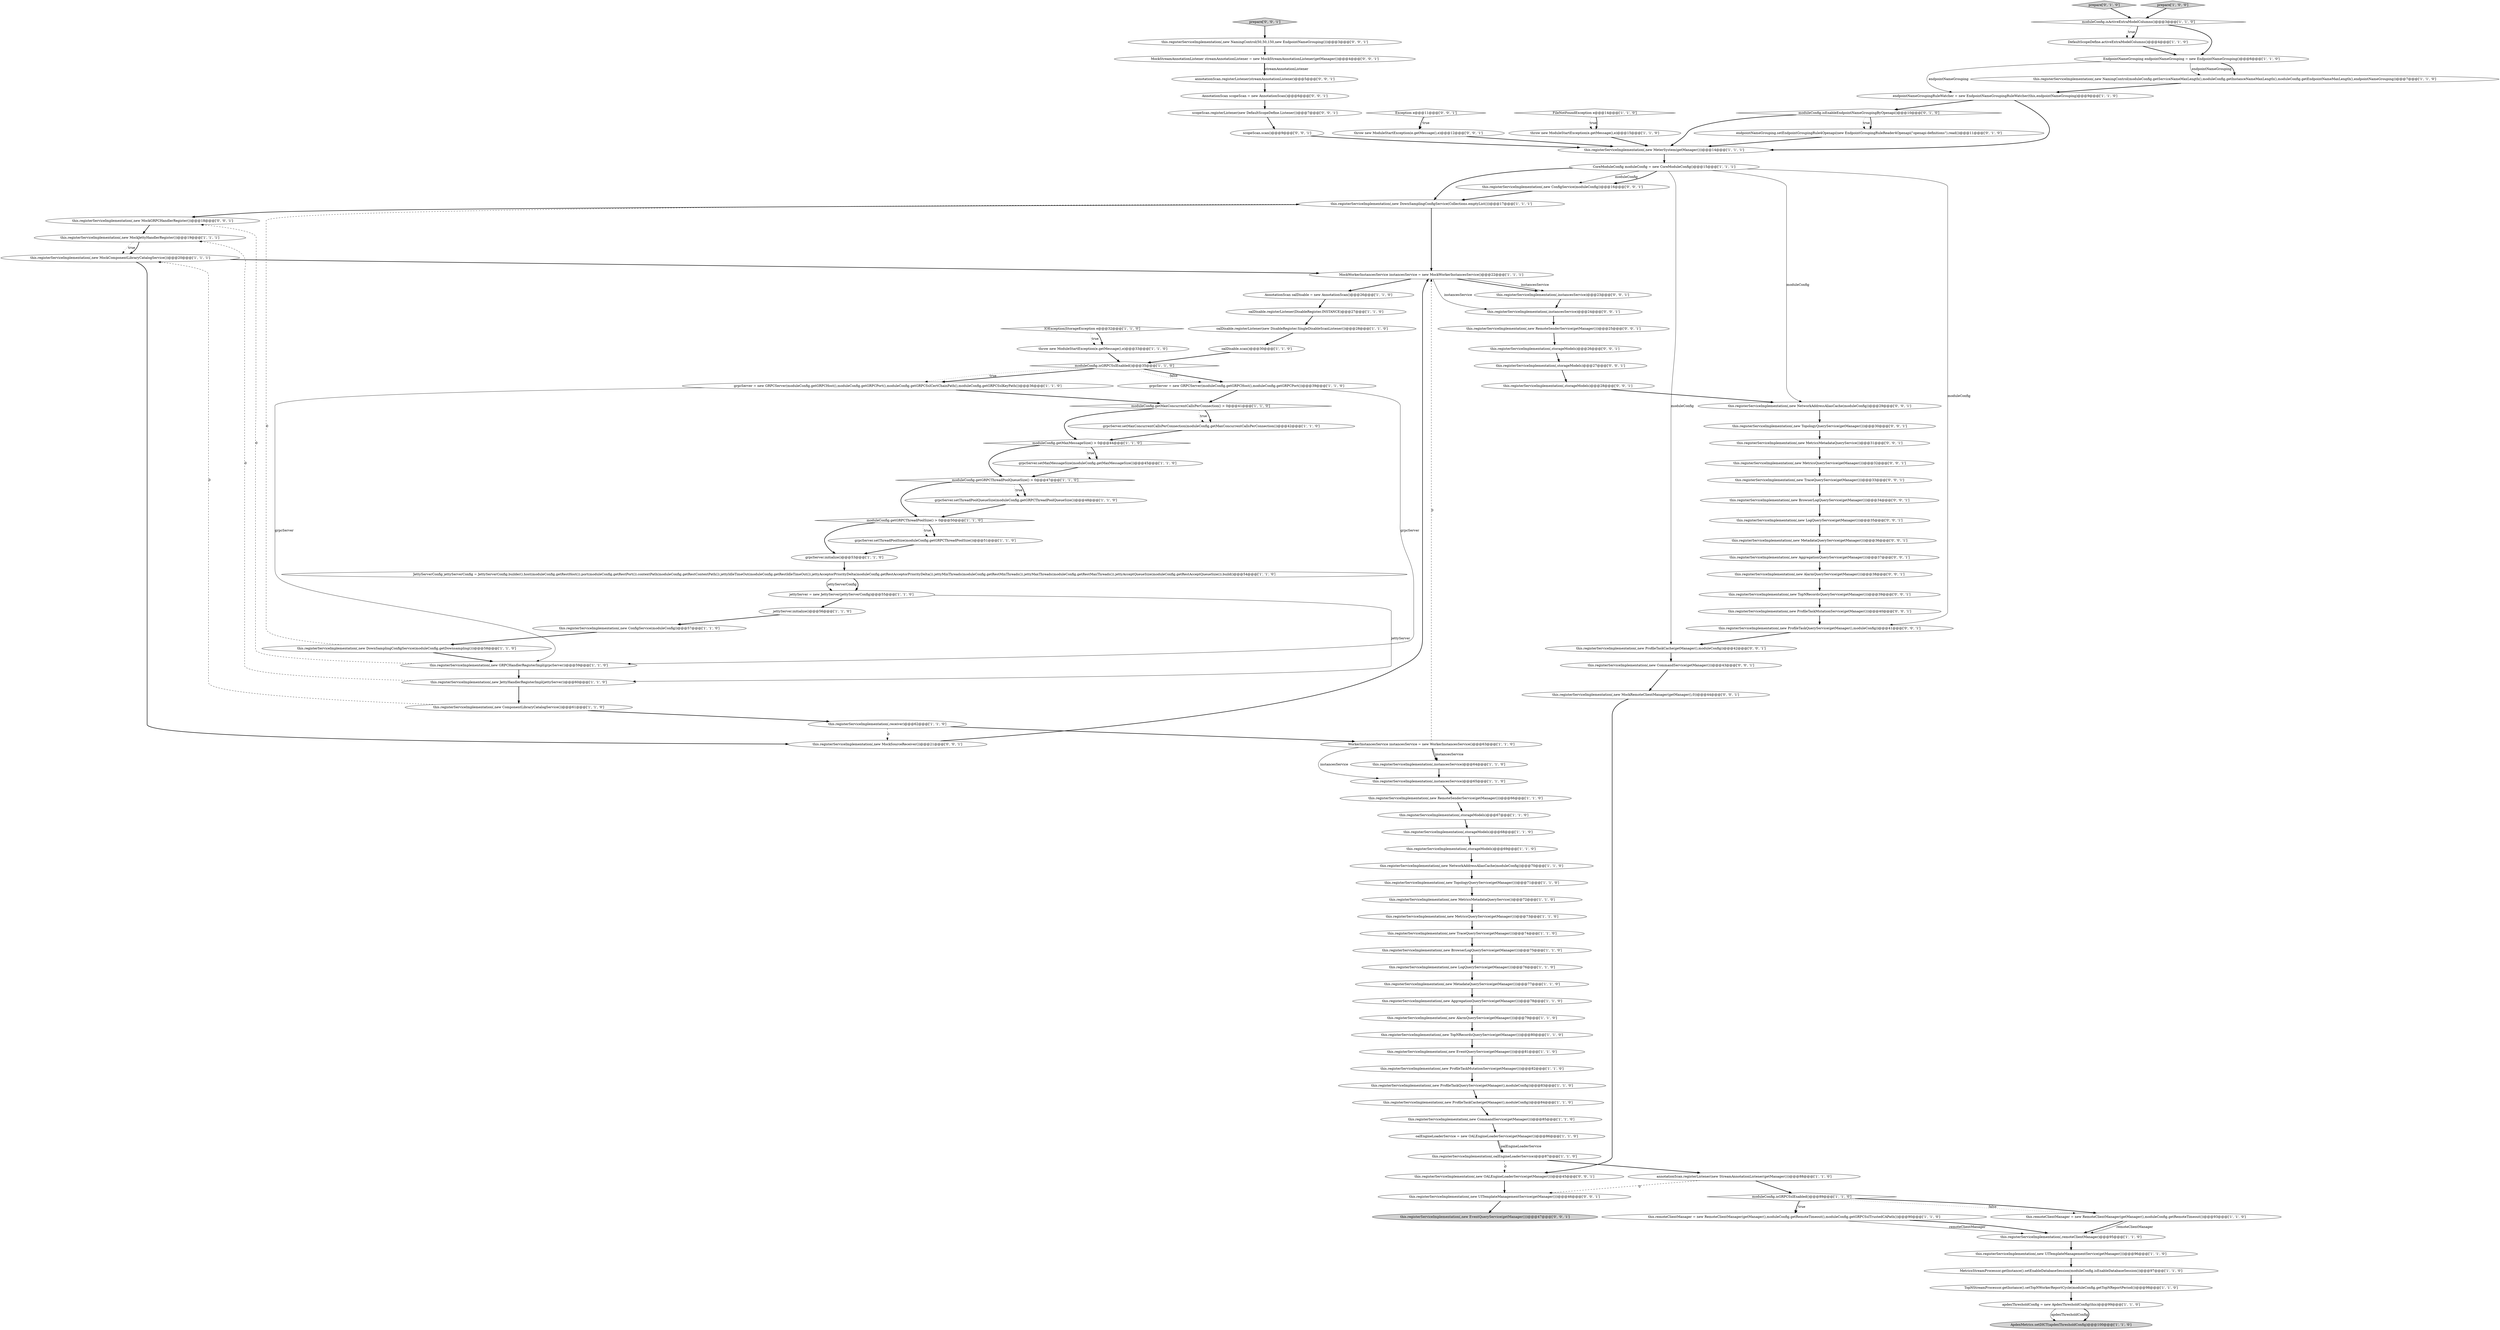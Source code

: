 digraph {
84 [style = filled, label = "scopeScan.scan()@@@9@@@['0', '0', '1']", fillcolor = white, shape = ellipse image = "AAA0AAABBB3BBB"];
34 [style = filled, label = "moduleConfig.getGRPCThreadPoolQueueSize() > 0@@@47@@@['1', '1', '0']", fillcolor = white, shape = diamond image = "AAA0AAABBB1BBB"];
63 [style = filled, label = "moduleConfig.getMaxMessageSize() > 0@@@44@@@['1', '1', '0']", fillcolor = white, shape = diamond image = "AAA0AAABBB1BBB"];
73 [style = filled, label = "this.registerServiceImplementation(,oalEngineLoaderService)@@@87@@@['1', '1', '0']", fillcolor = white, shape = ellipse image = "AAA0AAABBB1BBB"];
94 [style = filled, label = "this.registerServiceImplementation(,instancesService)@@@24@@@['0', '0', '1']", fillcolor = white, shape = ellipse image = "AAA0AAABBB3BBB"];
19 [style = filled, label = "this.registerServiceImplementation(,new MetricsMetadataQueryService())@@@72@@@['1', '1', '0']", fillcolor = white, shape = ellipse image = "AAA0AAABBB1BBB"];
82 [style = filled, label = "throw new ModuleStartException(e.getMessage(),e)@@@12@@@['0', '0', '1']", fillcolor = white, shape = ellipse image = "AAA0AAABBB3BBB"];
21 [style = filled, label = "this.registerServiceImplementation(,new MetricsQueryService(getManager()))@@@73@@@['1', '1', '0']", fillcolor = white, shape = ellipse image = "AAA0AAABBB1BBB"];
50 [style = filled, label = "this.registerServiceImplementation(,new DownSamplingConfigService(moduleConfig.getDownsampling()))@@@58@@@['1', '1', '0']", fillcolor = white, shape = ellipse image = "AAA0AAABBB1BBB"];
60 [style = filled, label = "this.registerServiceImplementation(,new CommandService(getManager()))@@@85@@@['1', '1', '0']", fillcolor = white, shape = ellipse image = "AAA0AAABBB1BBB"];
70 [style = filled, label = "moduleConfig.isGRPCSslEnabled()@@@35@@@['1', '1', '0']", fillcolor = white, shape = diamond image = "AAA0AAABBB1BBB"];
74 [style = filled, label = "throw new ModuleStartException(e.getMessage(),e)@@@15@@@['1', '1', '0']", fillcolor = white, shape = ellipse image = "AAA0AAABBB1BBB"];
48 [style = filled, label = "grpcServer = new GRPCServer(moduleConfig.getGRPCHost(),moduleConfig.getGRPCPort(),moduleConfig.getGRPCSslCertChainPath(),moduleConfig.getGRPCSslKeyPath())@@@36@@@['1', '1', '0']", fillcolor = white, shape = ellipse image = "AAA0AAABBB1BBB"];
98 [style = filled, label = "this.registerServiceImplementation(,new OALEngineLoaderService(getManager()))@@@45@@@['0', '0', '1']", fillcolor = white, shape = ellipse image = "AAA0AAABBB3BBB"];
61 [style = filled, label = "this.registerServiceImplementation(,instancesService)@@@65@@@['1', '1', '0']", fillcolor = white, shape = ellipse image = "AAA0AAABBB1BBB"];
101 [style = filled, label = "this.registerServiceImplementation(,storageModels)@@@26@@@['0', '0', '1']", fillcolor = white, shape = ellipse image = "AAA0AAABBB3BBB"];
106 [style = filled, label = "this.registerServiceImplementation(,new ProfileTaskQueryService(getManager(),moduleConfig))@@@41@@@['0', '0', '1']", fillcolor = white, shape = ellipse image = "AAA0AAABBB3BBB"];
90 [style = filled, label = "this.registerServiceImplementation(,new TopologyQueryService(getManager()))@@@30@@@['0', '0', '1']", fillcolor = white, shape = ellipse image = "AAA0AAABBB3BBB"];
109 [style = filled, label = "this.registerServiceImplementation(,new MetricsQueryService(getManager()))@@@32@@@['0', '0', '1']", fillcolor = white, shape = ellipse image = "AAA0AAABBB3BBB"];
27 [style = filled, label = "this.registerServiceImplementation(,storageModels)@@@69@@@['1', '1', '0']", fillcolor = white, shape = ellipse image = "AAA0AAABBB1BBB"];
39 [style = filled, label = "AnnotationScan oalDisable = new AnnotationScan()@@@26@@@['1', '1', '0']", fillcolor = white, shape = ellipse image = "AAA0AAABBB1BBB"];
67 [style = filled, label = "MetricsStreamProcessor.getInstance().setEnableDatabaseSession(moduleConfig.isEnableDatabaseSession())@@@97@@@['1', '1', '0']", fillcolor = white, shape = ellipse image = "AAA0AAABBB1BBB"];
49 [style = filled, label = "grpcServer.setThreadPoolSize(moduleConfig.getGRPCThreadPoolSize())@@@51@@@['1', '1', '0']", fillcolor = white, shape = ellipse image = "AAA0AAABBB1BBB"];
93 [style = filled, label = "this.registerServiceImplementation(,instancesService)@@@23@@@['0', '0', '1']", fillcolor = white, shape = ellipse image = "AAA0AAABBB3BBB"];
15 [style = filled, label = "EndpointNameGrouping endpointNameGrouping = new EndpointNameGrouping()@@@6@@@['1', '1', '0']", fillcolor = white, shape = ellipse image = "AAA0AAABBB1BBB"];
85 [style = filled, label = "Exception e@@@11@@@['0', '0', '1']", fillcolor = white, shape = diamond image = "AAA0AAABBB3BBB"];
103 [style = filled, label = "this.registerServiceImplementation(,new TopNRecordsQueryService(getManager()))@@@39@@@['0', '0', '1']", fillcolor = white, shape = ellipse image = "AAA0AAABBB3BBB"];
0 [style = filled, label = "grpcServer.setMaxConcurrentCallsPerConnection(moduleConfig.getMaxConcurrentCallsPerConnection())@@@42@@@['1', '1', '0']", fillcolor = white, shape = ellipse image = "AAA0AAABBB1BBB"];
83 [style = filled, label = "this.registerServiceImplementation(,new CommandService(getManager()))@@@43@@@['0', '0', '1']", fillcolor = white, shape = ellipse image = "AAA0AAABBB3BBB"];
13 [style = filled, label = "grpcServer.initialize()@@@53@@@['1', '1', '0']", fillcolor = white, shape = ellipse image = "AAA0AAABBB1BBB"];
3 [style = filled, label = "this.registerServiceImplementation(,new ProfileTaskMutationService(getManager()))@@@82@@@['1', '1', '0']", fillcolor = white, shape = ellipse image = "AAA0AAABBB1BBB"];
68 [style = filled, label = "ApdexMetrics.setDICT(apdexThresholdConfig)@@@100@@@['1', '1', '0']", fillcolor = lightgray, shape = ellipse image = "AAA0AAABBB1BBB"];
95 [style = filled, label = "this.registerServiceImplementation(,new UITemplateManagementService(getManager()))@@@46@@@['0', '0', '1']", fillcolor = white, shape = ellipse image = "AAA0AAABBB3BBB"];
5 [style = filled, label = "this.registerServiceImplementation(,storageModels)@@@68@@@['1', '1', '0']", fillcolor = white, shape = ellipse image = "AAA0AAABBB1BBB"];
44 [style = filled, label = "this.registerServiceImplementation(,new TopNRecordsQueryService(getManager()))@@@80@@@['1', '1', '0']", fillcolor = white, shape = ellipse image = "AAA0AAABBB1BBB"];
24 [style = filled, label = "oalDisable.scan()@@@30@@@['1', '1', '0']", fillcolor = white, shape = ellipse image = "AAA0AAABBB1BBB"];
7 [style = filled, label = "this.registerServiceImplementation(,new MockComponentLibraryCatalogService())@@@20@@@['1', '1', '1']", fillcolor = white, shape = ellipse image = "AAA0AAABBB1BBB"];
62 [style = filled, label = "this.registerServiceImplementation(,storageModels)@@@67@@@['1', '1', '0']", fillcolor = white, shape = ellipse image = "AAA0AAABBB1BBB"];
75 [style = filled, label = "this.registerServiceImplementation(,new BrowserLogQueryService(getManager()))@@@75@@@['1', '1', '0']", fillcolor = white, shape = ellipse image = "AAA0AAABBB1BBB"];
92 [style = filled, label = "AnnotationScan scopeScan = new AnnotationScan()@@@6@@@['0', '0', '1']", fillcolor = white, shape = ellipse image = "AAA0AAABBB3BBB"];
107 [style = filled, label = "this.registerServiceImplementation(,new MetadataQueryService(getManager()))@@@36@@@['0', '0', '1']", fillcolor = white, shape = ellipse image = "AAA0AAABBB3BBB"];
23 [style = filled, label = "this.registerServiceImplementation(,new LogQueryService(getManager()))@@@76@@@['1', '1', '0']", fillcolor = white, shape = ellipse image = "AAA0AAABBB1BBB"];
6 [style = filled, label = "this.remoteClientManager = new RemoteClientManager(getManager(),moduleConfig.getRemoteTimeout(),moduleConfig.getGRPCSslTrustedCAPath())@@@90@@@['1', '1', '0']", fillcolor = white, shape = ellipse image = "AAA0AAABBB1BBB"];
18 [style = filled, label = "this.registerServiceImplementation(,new MetadataQueryService(getManager()))@@@77@@@['1', '1', '0']", fillcolor = white, shape = ellipse image = "AAA0AAABBB1BBB"];
17 [style = filled, label = "this.registerServiceImplementation(,new TraceQueryService(getManager()))@@@74@@@['1', '1', '0']", fillcolor = white, shape = ellipse image = "AAA0AAABBB1BBB"];
25 [style = filled, label = "this.registerServiceImplementation(,new ConfigService(moduleConfig))@@@57@@@['1', '1', '0']", fillcolor = white, shape = ellipse image = "AAA0AAABBB1BBB"];
53 [style = filled, label = "this.registerServiceImplementation(,new JettyHandlerRegisterImpl(jettyServer))@@@60@@@['1', '1', '0']", fillcolor = white, shape = ellipse image = "AAA0AAABBB1BBB"];
46 [style = filled, label = "oalDisable.registerListener(new DisableRegister.SingleDisableScanListener())@@@28@@@['1', '1', '0']", fillcolor = white, shape = ellipse image = "AAA0AAABBB1BBB"];
41 [style = filled, label = "jettyServer.initialize()@@@56@@@['1', '1', '0']", fillcolor = white, shape = ellipse image = "AAA0AAABBB1BBB"];
81 [style = filled, label = "this.registerServiceImplementation(,new EventQueryService(getManager()))@@@47@@@['0', '0', '1']", fillcolor = lightgray, shape = ellipse image = "AAA0AAABBB3BBB"];
26 [style = filled, label = "annotationScan.registerListener(new StreamAnnotationListener(getManager()))@@@88@@@['1', '1', '0']", fillcolor = white, shape = ellipse image = "AAA0AAABBB1BBB"];
78 [style = filled, label = "prepare['0', '1', '0']", fillcolor = lightgray, shape = diamond image = "AAA0AAABBB2BBB"];
54 [style = filled, label = "this.registerServiceImplementation(,new ProfileTaskQueryService(getManager(),moduleConfig))@@@83@@@['1', '1', '0']", fillcolor = white, shape = ellipse image = "AAA0AAABBB1BBB"];
2 [style = filled, label = "this.registerServiceImplementation(,receiver)@@@62@@@['1', '1', '0']", fillcolor = white, shape = ellipse image = "AAA0AAABBB1BBB"];
66 [style = filled, label = "this.registerServiceImplementation(,new UITemplateManagementService(getManager()))@@@96@@@['1', '1', '0']", fillcolor = white, shape = ellipse image = "AAA0AAABBB1BBB"];
108 [style = filled, label = "MockStreamAnnotationListener streamAnnotationListener = new MockStreamAnnotationListener(getManager())@@@4@@@['0', '0', '1']", fillcolor = white, shape = ellipse image = "AAA0AAABBB3BBB"];
56 [style = filled, label = "DefaultScopeDefine.activeExtraModelColumns()@@@4@@@['1', '1', '0']", fillcolor = white, shape = ellipse image = "AAA0AAABBB1BBB"];
111 [style = filled, label = "this.registerServiceImplementation(,new BrowserLogQueryService(getManager()))@@@34@@@['0', '0', '1']", fillcolor = white, shape = ellipse image = "AAA0AAABBB3BBB"];
42 [style = filled, label = "this.registerServiceImplementation(,new TopologyQueryService(getManager()))@@@71@@@['1', '1', '0']", fillcolor = white, shape = ellipse image = "AAA0AAABBB1BBB"];
89 [style = filled, label = "annotationScan.registerListener(streamAnnotationListener)@@@5@@@['0', '0', '1']", fillcolor = white, shape = ellipse image = "AAA0AAABBB3BBB"];
40 [style = filled, label = "this.registerServiceImplementation(,new RemoteSenderService(getManager()))@@@66@@@['1', '1', '0']", fillcolor = white, shape = ellipse image = "AAA0AAABBB1BBB"];
16 [style = filled, label = "apdexThresholdConfig = new ApdexThresholdConfig(this)@@@99@@@['1', '1', '0']", fillcolor = white, shape = ellipse image = "AAA0AAABBB1BBB"];
45 [style = filled, label = "moduleConfig.getMaxConcurrentCallsPerConnection() > 0@@@41@@@['1', '1', '0']", fillcolor = white, shape = diamond image = "AAA0AAABBB1BBB"];
47 [style = filled, label = "this.registerServiceImplementation(,new DownSamplingConfigService(Collections.emptyList()))@@@17@@@['1', '1', '1']", fillcolor = white, shape = ellipse image = "AAA0AAABBB1BBB"];
4 [style = filled, label = "IOException|StorageException e@@@32@@@['1', '1', '0']", fillcolor = white, shape = diamond image = "AAA0AAABBB1BBB"];
112 [style = filled, label = "this.registerServiceImplementation(,new ProfileTaskMutationService(getManager()))@@@40@@@['0', '0', '1']", fillcolor = white, shape = ellipse image = "AAA0AAABBB3BBB"];
32 [style = filled, label = "this.registerServiceImplementation(,new AggregationQueryService(getManager()))@@@78@@@['1', '1', '0']", fillcolor = white, shape = ellipse image = "AAA0AAABBB1BBB"];
1 [style = filled, label = "this.registerServiceImplementation(,new MockJettyHandlerRegister())@@@19@@@['1', '1', '1']", fillcolor = white, shape = ellipse image = "AAA0AAABBB1BBB"];
105 [style = filled, label = "scopeScan.registerListener(new DefaultScopeDefine.Listener())@@@7@@@['0', '0', '1']", fillcolor = white, shape = ellipse image = "AAA0AAABBB3BBB"];
38 [style = filled, label = "WorkerInstancesService instancesService = new WorkerInstancesService()@@@63@@@['1', '1', '0']", fillcolor = white, shape = ellipse image = "AAA0AAABBB1BBB"];
114 [style = filled, label = "this.registerServiceImplementation(,new AggregationQueryService(getManager()))@@@37@@@['0', '0', '1']", fillcolor = white, shape = ellipse image = "AAA0AAABBB3BBB"];
71 [style = filled, label = "moduleConfig.isActiveExtraModelColumns()@@@3@@@['1', '1', '0']", fillcolor = white, shape = diamond image = "AAA0AAABBB1BBB"];
79 [style = filled, label = "this.registerServiceImplementation(,new TraceQueryService(getManager()))@@@33@@@['0', '0', '1']", fillcolor = white, shape = ellipse image = "AAA0AAABBB3BBB"];
11 [style = filled, label = "grpcServer.setThreadPoolQueueSize(moduleConfig.getGRPCThreadPoolQueueSize())@@@48@@@['1', '1', '0']", fillcolor = white, shape = ellipse image = "AAA0AAABBB1BBB"];
30 [style = filled, label = "this.registerServiceImplementation(,new GRPCHandlerRegisterImpl(grpcServer))@@@59@@@['1', '1', '0']", fillcolor = white, shape = ellipse image = "AAA0AAABBB1BBB"];
88 [style = filled, label = "this.registerServiceImplementation(,new RemoteSenderService(getManager()))@@@25@@@['0', '0', '1']", fillcolor = white, shape = ellipse image = "AAA0AAABBB3BBB"];
100 [style = filled, label = "this.registerServiceImplementation(,new NamingControl(50,50,150,new EndpointNameGrouping()))@@@3@@@['0', '0', '1']", fillcolor = white, shape = ellipse image = "AAA0AAABBB3BBB"];
36 [style = filled, label = "this.registerServiceImplementation(,instancesService)@@@64@@@['1', '1', '0']", fillcolor = white, shape = ellipse image = "AAA0AAABBB1BBB"];
29 [style = filled, label = "this.registerServiceImplementation(,new ProfileTaskCache(getManager(),moduleConfig))@@@84@@@['1', '1', '0']", fillcolor = white, shape = ellipse image = "AAA0AAABBB1BBB"];
102 [style = filled, label = "this.registerServiceImplementation(,new MockGRPCHandlerRegister())@@@18@@@['0', '0', '1']", fillcolor = white, shape = ellipse image = "AAA0AAABBB3BBB"];
55 [style = filled, label = "MockWorkerInstancesService instancesService = new MockWorkerInstancesService()@@@22@@@['1', '1', '1']", fillcolor = white, shape = ellipse image = "AAA0AAABBB1BBB"];
8 [style = filled, label = "throw new ModuleStartException(e.getMessage(),e)@@@33@@@['1', '1', '0']", fillcolor = white, shape = ellipse image = "AAA0AAABBB1BBB"];
58 [style = filled, label = "this.registerServiceImplementation(,remoteClientManager)@@@95@@@['1', '1', '0']", fillcolor = white, shape = ellipse image = "AAA0AAABBB1BBB"];
51 [style = filled, label = "FileNotFoundException e@@@14@@@['1', '1', '0']", fillcolor = white, shape = diamond image = "AAA0AAABBB1BBB"];
28 [style = filled, label = "this.registerServiceImplementation(,new EventQueryService(getManager()))@@@81@@@['1', '1', '0']", fillcolor = white, shape = ellipse image = "AAA0AAABBB1BBB"];
37 [style = filled, label = "moduleConfig.isGRPCSslEnabled()@@@89@@@['1', '1', '0']", fillcolor = white, shape = diamond image = "AAA0AAABBB1BBB"];
65 [style = filled, label = "grpcServer.setMaxMessageSize(moduleConfig.getMaxMessageSize())@@@45@@@['1', '1', '0']", fillcolor = white, shape = ellipse image = "AAA0AAABBB1BBB"];
35 [style = filled, label = "prepare['1', '0', '0']", fillcolor = lightgray, shape = diamond image = "AAA0AAABBB1BBB"];
43 [style = filled, label = "this.registerServiceImplementation(,new AlarmQueryService(getManager()))@@@79@@@['1', '1', '0']", fillcolor = white, shape = ellipse image = "AAA0AAABBB1BBB"];
80 [style = filled, label = "this.registerServiceImplementation(,new AlarmQueryService(getManager()))@@@38@@@['0', '0', '1']", fillcolor = white, shape = ellipse image = "AAA0AAABBB3BBB"];
104 [style = filled, label = "this.registerServiceImplementation(,new MetricsMetadataQueryService())@@@31@@@['0', '0', '1']", fillcolor = white, shape = ellipse image = "AAA0AAABBB3BBB"];
96 [style = filled, label = "this.registerServiceImplementation(,new MockSourceReceiver())@@@21@@@['0', '0', '1']", fillcolor = white, shape = ellipse image = "AAA0AAABBB3BBB"];
99 [style = filled, label = "this.registerServiceImplementation(,new MockRemoteClientManager(getManager(),0))@@@44@@@['0', '0', '1']", fillcolor = white, shape = ellipse image = "AAA0AAABBB3BBB"];
59 [style = filled, label = "JettyServerConfig jettyServerConfig = JettyServerConfig.builder().host(moduleConfig.getRestHost()).port(moduleConfig.getRestPort()).contextPath(moduleConfig.getRestContextPath()).jettyIdleTimeOut(moduleConfig.getRestIdleTimeOut()).jettyAcceptorPriorityDelta(moduleConfig.getRestAcceptorPriorityDelta()).jettyMinThreads(moduleConfig.getRestMinThreads()).jettyMaxThreads(moduleConfig.getRestMaxThreads()).jettyAcceptQueueSize(moduleConfig.getRestAcceptQueueSize()).build()@@@54@@@['1', '1', '0']", fillcolor = white, shape = ellipse image = "AAA0AAABBB1BBB"];
57 [style = filled, label = "this.registerServiceImplementation(,new MeterSystem(getManager()))@@@14@@@['1', '1', '1']", fillcolor = white, shape = ellipse image = "AAA0AAABBB1BBB"];
91 [style = filled, label = "this.registerServiceImplementation(,new ProfileTaskCache(getManager(),moduleConfig))@@@42@@@['0', '0', '1']", fillcolor = white, shape = ellipse image = "AAA0AAABBB3BBB"];
72 [style = filled, label = "grpcServer = new GRPCServer(moduleConfig.getGRPCHost(),moduleConfig.getGRPCPort())@@@39@@@['1', '1', '0']", fillcolor = white, shape = ellipse image = "AAA0AAABBB1BBB"];
110 [style = filled, label = "this.registerServiceImplementation(,new NetworkAddressAliasCache(moduleConfig))@@@29@@@['0', '0', '1']", fillcolor = white, shape = ellipse image = "AAA0AAABBB3BBB"];
113 [style = filled, label = "prepare['0', '0', '1']", fillcolor = lightgray, shape = diamond image = "AAA0AAABBB3BBB"];
20 [style = filled, label = "this.registerServiceImplementation(,new NetworkAddressAliasCache(moduleConfig))@@@70@@@['1', '1', '0']", fillcolor = white, shape = ellipse image = "AAA0AAABBB1BBB"];
77 [style = filled, label = "moduleConfig.isEnableEndpointNameGroupingByOpenapi()@@@10@@@['0', '1', '0']", fillcolor = white, shape = diamond image = "AAA1AAABBB2BBB"];
69 [style = filled, label = "TopNStreamProcessor.getInstance().setTopNWorkerReportCycle(moduleConfig.getTopNReportPeriod())@@@98@@@['1', '1', '0']", fillcolor = white, shape = ellipse image = "AAA0AAABBB1BBB"];
14 [style = filled, label = "oalEngineLoaderService = new OALEngineLoaderService(getManager())@@@86@@@['1', '1', '0']", fillcolor = white, shape = ellipse image = "AAA0AAABBB1BBB"];
12 [style = filled, label = "moduleConfig.getGRPCThreadPoolSize() > 0@@@50@@@['1', '1', '0']", fillcolor = white, shape = diamond image = "AAA0AAABBB1BBB"];
22 [style = filled, label = "this.remoteClientManager = new RemoteClientManager(getManager(),moduleConfig.getRemoteTimeout())@@@93@@@['1', '1', '0']", fillcolor = white, shape = ellipse image = "AAA0AAABBB1BBB"];
9 [style = filled, label = "this.registerServiceImplementation(,new NamingControl(moduleConfig.getServiceNameMaxLength(),moduleConfig.getInstanceNameMaxLength(),moduleConfig.getEndpointNameMaxLength(),endpointNameGrouping))@@@7@@@['1', '1', '0']", fillcolor = white, shape = ellipse image = "AAA0AAABBB1BBB"];
52 [style = filled, label = "jettyServer = new JettyServer(jettyServerConfig)@@@55@@@['1', '1', '0']", fillcolor = white, shape = ellipse image = "AAA0AAABBB1BBB"];
10 [style = filled, label = "this.registerServiceImplementation(,new ComponentLibraryCatalogService())@@@61@@@['1', '1', '0']", fillcolor = white, shape = ellipse image = "AAA0AAABBB1BBB"];
31 [style = filled, label = "CoreModuleConfig moduleConfig = new CoreModuleConfig()@@@15@@@['1', '1', '1']", fillcolor = white, shape = ellipse image = "AAA0AAABBB1BBB"];
33 [style = filled, label = "endpointNameGroupingRuleWatcher = new EndpointNameGroupingRuleWatcher(this,endpointNameGrouping)@@@9@@@['1', '1', '0']", fillcolor = white, shape = ellipse image = "AAA0AAABBB1BBB"];
64 [style = filled, label = "oalDisable.registerListener(DisableRegister.INSTANCE)@@@27@@@['1', '1', '0']", fillcolor = white, shape = ellipse image = "AAA0AAABBB1BBB"];
115 [style = filled, label = "this.registerServiceImplementation(,storageModels)@@@28@@@['0', '0', '1']", fillcolor = white, shape = ellipse image = "AAA0AAABBB3BBB"];
87 [style = filled, label = "this.registerServiceImplementation(,new ConfigService(moduleConfig))@@@16@@@['0', '0', '1']", fillcolor = white, shape = ellipse image = "AAA0AAABBB3BBB"];
86 [style = filled, label = "this.registerServiceImplementation(,storageModels)@@@27@@@['0', '0', '1']", fillcolor = white, shape = ellipse image = "AAA0AAABBB3BBB"];
76 [style = filled, label = "endpointNameGrouping.setEndpointGroupingRule4Openapi(new EndpointGroupingRuleReader4Openapi(\"openapi-definitions\").read())@@@11@@@['0', '1', '0']", fillcolor = white, shape = ellipse image = "AAA1AAABBB2BBB"];
97 [style = filled, label = "this.registerServiceImplementation(,new LogQueryService(getManager()))@@@35@@@['0', '0', '1']", fillcolor = white, shape = ellipse image = "AAA0AAABBB3BBB"];
28->3 [style = bold, label=""];
75->23 [style = bold, label=""];
37->22 [style = dotted, label="false"];
38->36 [style = bold, label=""];
11->12 [style = bold, label=""];
102->1 [style = bold, label=""];
82->57 [style = bold, label=""];
115->110 [style = bold, label=""];
114->80 [style = bold, label=""];
56->15 [style = bold, label=""];
8->70 [style = bold, label=""];
66->67 [style = bold, label=""];
40->62 [style = bold, label=""];
70->48 [style = bold, label=""];
83->99 [style = bold, label=""];
61->40 [style = bold, label=""];
16->68 [style = solid, label="apdexThresholdConfig"];
4->8 [style = bold, label=""];
59->52 [style = bold, label=""];
45->0 [style = bold, label=""];
44->28 [style = bold, label=""];
100->108 [style = bold, label=""];
48->45 [style = bold, label=""];
104->109 [style = bold, label=""];
38->55 [style = dashed, label="0"];
31->91 [style = solid, label="moduleConfig"];
64->46 [style = bold, label=""];
50->30 [style = bold, label=""];
55->39 [style = bold, label=""];
29->60 [style = bold, label=""];
55->93 [style = bold, label=""];
7->96 [style = bold, label=""];
43->44 [style = bold, label=""];
2->38 [style = bold, label=""];
103->112 [style = bold, label=""];
47->55 [style = bold, label=""];
110->90 [style = bold, label=""];
107->114 [style = bold, label=""];
109->79 [style = bold, label=""];
62->5 [style = bold, label=""];
31->106 [style = solid, label="moduleConfig"];
55->93 [style = solid, label="instancesService"];
6->58 [style = solid, label="remoteClientManager"];
65->34 [style = bold, label=""];
36->61 [style = bold, label=""];
108->89 [style = bold, label=""];
34->11 [style = dotted, label="true"];
87->47 [style = bold, label=""];
15->9 [style = solid, label="endpointNameGrouping"];
71->15 [style = bold, label=""];
15->9 [style = bold, label=""];
12->49 [style = bold, label=""];
94->88 [style = bold, label=""];
26->95 [style = dashed, label="0"];
74->57 [style = bold, label=""];
15->33 [style = solid, label="endpointNameGrouping"];
92->105 [style = bold, label=""];
1->7 [style = dotted, label="true"];
27->20 [style = bold, label=""];
7->55 [style = bold, label=""];
84->57 [style = bold, label=""];
12->13 [style = bold, label=""];
18->32 [style = bold, label=""];
22->58 [style = bold, label=""];
73->98 [style = dashed, label="0"];
30->102 [style = dashed, label="0"];
20->42 [style = bold, label=""];
49->13 [style = bold, label=""];
112->106 [style = bold, label=""];
60->14 [style = bold, label=""];
88->101 [style = bold, label=""];
72->30 [style = solid, label="grpcServer"];
5->27 [style = bold, label=""];
69->16 [style = bold, label=""];
23->18 [style = bold, label=""];
51->74 [style = dotted, label="true"];
77->76 [style = bold, label=""];
3->54 [style = bold, label=""];
48->30 [style = solid, label="grpcServer"];
106->91 [style = bold, label=""];
98->95 [style = bold, label=""];
101->86 [style = bold, label=""];
13->59 [style = bold, label=""];
22->58 [style = solid, label="remoteClientManager"];
91->83 [style = bold, label=""];
45->0 [style = dotted, label="true"];
51->74 [style = bold, label=""];
31->47 [style = bold, label=""];
77->57 [style = bold, label=""];
55->94 [style = solid, label="instancesService"];
52->53 [style = solid, label="jettyServer"];
85->82 [style = bold, label=""];
53->1 [style = dashed, label="0"];
33->77 [style = bold, label=""];
96->55 [style = bold, label=""];
10->7 [style = dashed, label="0"];
59->52 [style = solid, label="jettyServerConfig"];
38->36 [style = solid, label="instancesService"];
14->73 [style = bold, label=""];
90->104 [style = bold, label=""];
6->58 [style = bold, label=""];
2->96 [style = dashed, label="0"];
73->26 [style = bold, label=""];
31->87 [style = solid, label="moduleConfig"];
42->19 [style = bold, label=""];
111->97 [style = bold, label=""];
50->47 [style = dashed, label="0"];
12->49 [style = dotted, label="true"];
93->94 [style = bold, label=""];
37->22 [style = bold, label=""];
1->7 [style = bold, label=""];
31->110 [style = solid, label="moduleConfig"];
70->72 [style = bold, label=""];
16->68 [style = bold, label=""];
72->45 [style = bold, label=""];
30->53 [style = bold, label=""];
53->10 [style = bold, label=""];
17->75 [style = bold, label=""];
38->61 [style = solid, label="instancesService"];
25->50 [style = bold, label=""];
77->76 [style = dotted, label="true"];
32->43 [style = bold, label=""];
71->56 [style = dotted, label="true"];
99->98 [style = bold, label=""];
97->107 [style = bold, label=""];
63->65 [style = dotted, label="true"];
10->2 [style = bold, label=""];
58->66 [style = bold, label=""];
67->69 [style = bold, label=""];
41->25 [style = bold, label=""];
76->57 [style = bold, label=""];
14->73 [style = solid, label="oalEngineLoaderService"];
21->17 [style = bold, label=""];
39->64 [style = bold, label=""];
34->11 [style = bold, label=""];
57->31 [style = bold, label=""];
78->71 [style = bold, label=""];
113->100 [style = bold, label=""];
63->34 [style = bold, label=""];
105->84 [style = bold, label=""];
89->92 [style = bold, label=""];
86->115 [style = bold, label=""];
71->56 [style = bold, label=""];
4->8 [style = dotted, label="true"];
19->21 [style = bold, label=""];
9->33 [style = bold, label=""];
85->82 [style = dotted, label="true"];
63->65 [style = bold, label=""];
79->111 [style = bold, label=""];
35->71 [style = bold, label=""];
37->6 [style = bold, label=""];
52->41 [style = bold, label=""];
80->103 [style = bold, label=""];
34->12 [style = bold, label=""];
31->87 [style = bold, label=""];
37->6 [style = dotted, label="true"];
108->89 [style = solid, label="streamAnnotationListener"];
0->63 [style = bold, label=""];
47->102 [style = bold, label=""];
24->70 [style = bold, label=""];
95->81 [style = bold, label=""];
45->63 [style = bold, label=""];
70->48 [style = dotted, label="true"];
26->37 [style = bold, label=""];
46->24 [style = bold, label=""];
70->72 [style = dotted, label="false"];
33->57 [style = bold, label=""];
54->29 [style = bold, label=""];
}
